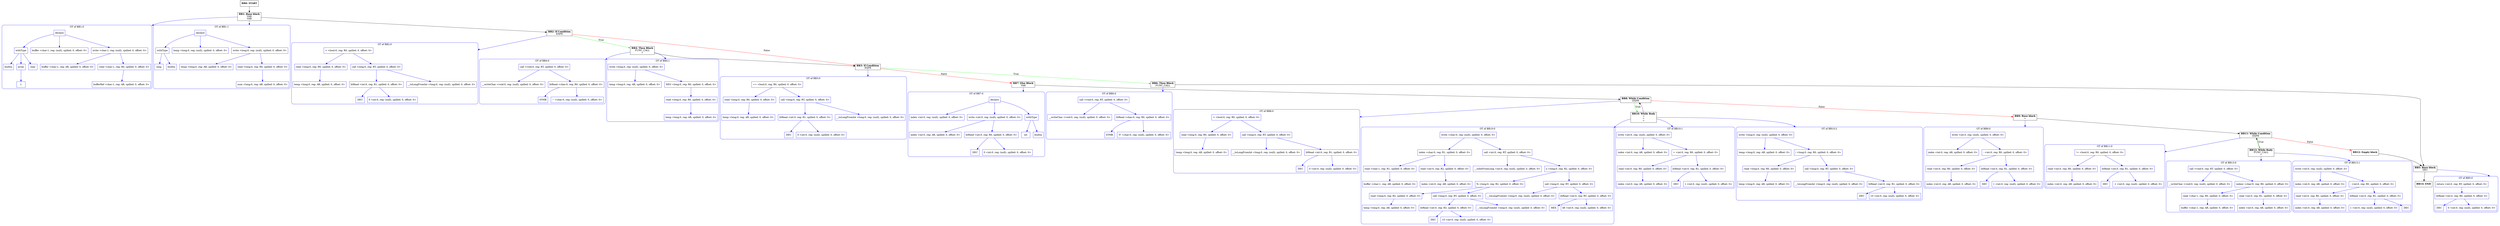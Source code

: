 digraph CFG {
    compound=true;
    graph [splines=true];
    node [shape=rectangle];

    BB14 [label=<<B>BB14: END</B><BR ALIGN="CENTER"/>>];
    BB13 [label=<<B>BB13: While Body</B><BR ALIGN="CENTER"/>FUNC_CALL<BR ALIGN="CENTER"/>=<BR ALIGN="CENTER"/>>];
    subgraph cluster_instruction0 {
        label = "OT of BB13:0";
        style=rounded;
        color=blue;
        entry0 [shape=point, style=invis];
        node0 [label="call <void:0, reg: RT, spilled: 0, offset: 0>", color=blue];
        node1 [label="__writeChar <void:0, reg: (null), spilled: 0, offset: 0>", color=blue];
        node0 -> node1[color=blue];
        node2 [label="indexr <char:0, reg: R0, spilled: 0, offset: 0>", color=blue];
        node3 [label="read <char:1, reg: R0, spilled: 0, offset: 0>", color=blue];
        node4 [label="buffer <char:1, reg: AR, spilled: 0, offset: 0>", color=blue];
        node3 -> node4[color=blue];
        node2 -> node3[color=blue];
        node5 [label="read <int:0, reg: R1, spilled: 0, offset: 0>", color=blue];
        node6 [label="index <int:0, reg: AR, spilled: 0, offset: 0>", color=blue];
        node5 -> node6[color=blue];
        node2 -> node5[color=blue];
        node0 -> node2[color=blue];
    }
    BB13 -> entry0 [lhead=cluster_instruction0, color=blue];
    subgraph cluster_instruction1 {
        label = "OT of BB13:1";
        style=rounded;
        color=blue;
        entry1 [shape=point, style=invis];
        node7 [label="write <int:0, reg: (null), spilled: 0, offset: 0>", color=blue];
        node8 [label="index <int:0, reg: AR, spilled: 0, offset: 0>", color=blue];
        node7 -> node8[color=blue];
        node9 [label="- <int:0, reg: R0, spilled: 0, offset: 0>", color=blue];
        node10 [label="read <int:0, reg: R0, spilled: 0, offset: 0>", color=blue];
        node11 [label="index <int:0, reg: AR, spilled: 0, offset: 0>", color=blue];
        node10 -> node11[color=blue];
        node9 -> node10[color=blue];
        node12 [label="litRead <int:0, reg: R1, spilled: 0, offset: 0>", color=blue];
        node13 [label="DEC", color=blue];
        node12 -> node13[color=blue];
        node14 [label="1 <int:0, reg: (null), spilled: 0, offset: 0>", color=blue];
        node12 -> node14[color=blue];
        node9 -> node12[color=blue];
        node7 -> node9[color=blue];
    }
    BB13 -> entry1 [lhead=cluster_instruction1, color=blue];
    BB12 [label=<<B>BB12: Empty block</B><BR ALIGN="CENTER"/>>];
    BB11 [label=<<B>BB11: While Condition</B><BR ALIGN="CENTER"/>EXPR<BR ALIGN="CENTER"/>>];
    subgraph cluster_instruction2 {
        label = "OT of BB11:0";
        style=rounded;
        color=blue;
        entry2 [shape=point, style=invis];
        node15 [label="!= <bool:0, reg: R0, spilled: 0, offset: 0>", color=blue];
        node16 [label="read <int:0, reg: R0, spilled: 0, offset: 0>", color=blue];
        node17 [label="index <int:0, reg: AR, spilled: 0, offset: 0>", color=blue];
        node16 -> node17[color=blue];
        node15 -> node16[color=blue];
        node18 [label="litRead <int:0, reg: R1, spilled: 0, offset: 0>", color=blue];
        node19 [label="DEC", color=blue];
        node18 -> node19[color=blue];
        node20 [label="-1 <int:0, reg: (null), spilled: 0, offset: 0>", color=blue];
        node18 -> node20[color=blue];
        node15 -> node18[color=blue];
    }
    BB11 -> entry2 [lhead=cluster_instruction2, color=blue];
    BB10 [label=<<B>BB10: While Body</B><BR ALIGN="CENTER"/>=<BR ALIGN="CENTER"/>=<BR ALIGN="CENTER"/>=<BR ALIGN="CENTER"/>>];
    subgraph cluster_instruction3 {
        label = "OT of BB10:0";
        style=rounded;
        color=blue;
        entry3 [shape=point, style=invis];
        node21 [label="write <char:0, reg: (null), spilled: 0, offset: 0>", color=blue];
        node22 [label="index <char:0, reg: R1, spilled: 0, offset: 0>", color=blue];
        node23 [label="read <char:1, reg: R1, spilled: 0, offset: 0>", color=blue];
        node24 [label="buffer <char:1, reg: AR, spilled: 0, offset: 0>", color=blue];
        node23 -> node24[color=blue];
        node22 -> node23[color=blue];
        node25 [label="read <int:0, reg: R2, spilled: 0, offset: 0>", color=blue];
        node26 [label="index <int:0, reg: AR, spilled: 0, offset: 0>", color=blue];
        node25 -> node26[color=blue];
        node22 -> node25[color=blue];
        node21 -> node22[color=blue];
        node27 [label="call <int:0, reg: RT, spilled: 0, offset: 0>", color=blue];
        node28 [label="__toIntFromLong <int:0, reg: (null), spilled: 0, offset: 0>", color=blue];
        node27 -> node28[color=blue];
        node29 [label="|| <long:0, reg: R2, spilled: 0, offset: 0>", color=blue];
        node30 [label="% <long:0, reg: R2, spilled: 0, offset: 0>", color=blue];
        node31 [label="read <long:0, reg: R2, spilled: 0, offset: 0>", color=blue];
        node32 [label="temp <long:0, reg: AR, spilled: 0, offset: 0>", color=blue];
        node31 -> node32[color=blue];
        node30 -> node31[color=blue];
        node33 [label="call <long:0, reg: RT, spilled: 0, offset: 0>", color=blue];
        node34 [label="__toLongFromInt <long:0, reg: (null), spilled: 0, offset: 0>", color=blue];
        node33 -> node34[color=blue];
        node35 [label="litRead <int:0, reg: R3, spilled: 0, offset: 0>", color=blue];
        node36 [label="DEC", color=blue];
        node35 -> node36[color=blue];
        node37 [label="10 <int:0, reg: (null), spilled: 0, offset: 0>", color=blue];
        node35 -> node37[color=blue];
        node33 -> node35[color=blue];
        node30 -> node33[color=blue];
        node29 -> node30[color=blue];
        node38 [label="call <long:0, reg: RT, spilled: 0, offset: 0>", color=blue];
        node39 [label="__toLongFromInt <long:0, reg: (null), spilled: 0, offset: 0>", color=blue];
        node38 -> node39[color=blue];
        node40 [label="litRead <int:0, reg: RT, spilled: 0, offset: 0>", color=blue];
        node41 [label="HEX", color=blue];
        node40 -> node41[color=blue];
        node42 [label="48 <int:0, reg: (null), spilled: 0, offset: 0>", color=blue];
        node40 -> node42[color=blue];
        node38 -> node40[color=blue];
        node29 -> node38[color=blue];
        node27 -> node29[color=blue];
        node21 -> node27[color=blue];
    }
    BB10 -> entry3 [lhead=cluster_instruction3, color=blue];
    subgraph cluster_instruction4 {
        label = "OT of BB10:1";
        style=rounded;
        color=blue;
        entry4 [shape=point, style=invis];
        node43 [label="write <int:0, reg: (null), spilled: 0, offset: 0>", color=blue];
        node44 [label="index <int:0, reg: AR, spilled: 0, offset: 0>", color=blue];
        node43 -> node44[color=blue];
        node45 [label="+ <int:0, reg: R0, spilled: 0, offset: 0>", color=blue];
        node46 [label="read <int:0, reg: R0, spilled: 0, offset: 0>", color=blue];
        node47 [label="index <int:0, reg: AR, spilled: 0, offset: 0>", color=blue];
        node46 -> node47[color=blue];
        node45 -> node46[color=blue];
        node48 [label="litRead <int:0, reg: R1, spilled: 0, offset: 0>", color=blue];
        node49 [label="DEC", color=blue];
        node48 -> node49[color=blue];
        node50 [label="1 <int:0, reg: (null), spilled: 0, offset: 0>", color=blue];
        node48 -> node50[color=blue];
        node45 -> node48[color=blue];
        node43 -> node45[color=blue];
    }
    BB10 -> entry4 [lhead=cluster_instruction4, color=blue];
    subgraph cluster_instruction5 {
        label = "OT of BB10:2";
        style=rounded;
        color=blue;
        entry5 [shape=point, style=invis];
        node51 [label="write <long:0, reg: (null), spilled: 0, offset: 0>", color=blue];
        node52 [label="temp <long:0, reg: AR, spilled: 0, offset: 0>", color=blue];
        node51 -> node52[color=blue];
        node53 [label="/ <long:0, reg: R0, spilled: 0, offset: 0>", color=blue];
        node54 [label="read <long:0, reg: R0, spilled: 0, offset: 0>", color=blue];
        node55 [label="temp <long:0, reg: AR, spilled: 0, offset: 0>", color=blue];
        node54 -> node55[color=blue];
        node53 -> node54[color=blue];
        node56 [label="call <long:0, reg: RT, spilled: 0, offset: 0>", color=blue];
        node57 [label="__toLongFromInt <long:0, reg: (null), spilled: 0, offset: 0>", color=blue];
        node56 -> node57[color=blue];
        node58 [label="litRead <int:0, reg: R1, spilled: 0, offset: 0>", color=blue];
        node59 [label="DEC", color=blue];
        node58 -> node59[color=blue];
        node60 [label="10 <int:0, reg: (null), spilled: 0, offset: 0>", color=blue];
        node58 -> node60[color=blue];
        node56 -> node58[color=blue];
        node53 -> node56[color=blue];
        node51 -> node53[color=blue];
    }
    BB10 -> entry5 [lhead=cluster_instruction5, color=blue];
    BB9 [label=<<B>BB9: Base block</B><BR ALIGN="CENTER"/>=<BR ALIGN="CENTER"/>>];
    subgraph cluster_instruction6 {
        label = "OT of BB9:0";
        style=rounded;
        color=blue;
        entry6 [shape=point, style=invis];
        node61 [label="write <int:0, reg: (null), spilled: 0, offset: 0>", color=blue];
        node62 [label="index <int:0, reg: AR, spilled: 0, offset: 0>", color=blue];
        node61 -> node62[color=blue];
        node63 [label="- <int:0, reg: R0, spilled: 0, offset: 0>", color=blue];
        node64 [label="read <int:0, reg: R0, spilled: 0, offset: 0>", color=blue];
        node65 [label="index <int:0, reg: AR, spilled: 0, offset: 0>", color=blue];
        node64 -> node65[color=blue];
        node63 -> node64[color=blue];
        node66 [label="litRead <int:0, reg: R1, spilled: 0, offset: 0>", color=blue];
        node67 [label="DEC", color=blue];
        node66 -> node67[color=blue];
        node68 [label="1 <int:0, reg: (null), spilled: 0, offset: 0>", color=blue];
        node66 -> node68[color=blue];
        node63 -> node66[color=blue];
        node61 -> node63[color=blue];
    }
    BB9 -> entry6 [lhead=cluster_instruction6, color=blue];
    BB8 [label=<<B>BB8: While Condition</B><BR ALIGN="CENTER"/>EXPR<BR ALIGN="CENTER"/>>];
    subgraph cluster_instruction7 {
        label = "OT of BB8:0";
        style=rounded;
        color=blue;
        entry7 [shape=point, style=invis];
        node69 [label="&gt; <bool:0, reg: R0, spilled: 0, offset: 0>", color=blue];
        node70 [label="read <long:0, reg: R0, spilled: 0, offset: 0>", color=blue];
        node71 [label="temp <long:0, reg: AR, spilled: 0, offset: 0>", color=blue];
        node70 -> node71[color=blue];
        node69 -> node70[color=blue];
        node72 [label="call <long:0, reg: RT, spilled: 0, offset: 0>", color=blue];
        node73 [label="__toLongFromInt <long:0, reg: (null), spilled: 0, offset: 0>", color=blue];
        node72 -> node73[color=blue];
        node74 [label="litRead <int:0, reg: R1, spilled: 0, offset: 0>", color=blue];
        node75 [label="DEC", color=blue];
        node74 -> node75[color=blue];
        node76 [label="0 <int:0, reg: (null), spilled: 0, offset: 0>", color=blue];
        node74 -> node76[color=blue];
        node72 -> node74[color=blue];
        node69 -> node72[color=blue];
    }
    BB8 -> entry7 [lhead=cluster_instruction7, color=blue];
    BB7 [label=<<B>BB7: Else Block</B><BR ALIGN="CENTER"/>VAR<BR ALIGN="CENTER"/>>];
    subgraph cluster_instruction8 {
        label = "OT of BB7:0";
        style=rounded;
        color=blue;
        entry8 [shape=point, style=invis];
        node77 [label="declare", color=blue];
        node78 [label="withType", color=blue];
        node79 [label="int", color=blue];
        node78 -> node79[color=blue];
        node80 [label="builtin", color=blue];
        node78 -> node80[color=blue];
        node77 -> node78[color=blue];
        node81 [label="index <int:0, reg: (null), spilled: 0, offset: 0>", color=blue];
        node77 -> node81[color=blue];
        node82 [label="write <int:0, reg: (null), spilled: 0, offset: 0>", color=blue];
        node83 [label="index <int:0, reg: AR, spilled: 0, offset: 0>", color=blue];
        node82 -> node83[color=blue];
        node84 [label="litRead <int:0, reg: R0, spilled: 0, offset: 0>", color=blue];
        node85 [label="DEC", color=blue];
        node84 -> node85[color=blue];
        node86 [label="0 <int:0, reg: (null), spilled: 0, offset: 0>", color=blue];
        node84 -> node86[color=blue];
        node82 -> node84[color=blue];
        node77 -> node82[color=blue];
    }
    BB7 -> entry8 [lhead=cluster_instruction8, color=blue];
    BB6 [label=<<B>BB6: Then Block</B><BR ALIGN="CENTER"/>FUNC_CALL<BR ALIGN="CENTER"/>>];
    subgraph cluster_instruction9 {
        label = "OT of BB6:0";
        style=rounded;
        color=blue;
        entry9 [shape=point, style=invis];
        node87 [label="call <void:0, reg: RT, spilled: 0, offset: 0>", color=blue];
        node88 [label="__writeChar <void:0, reg: (null), spilled: 0, offset: 0>", color=blue];
        node87 -> node88[color=blue];
        node89 [label="litRead <char:0, reg: R0, spilled: 0, offset: 0>", color=blue];
        node90 [label="SYMB", color=blue];
        node89 -> node90[color=blue];
        node91 [label="'0' <char:0, reg: (null), spilled: 0, offset: 0>", color=blue];
        node89 -> node91[color=blue];
        node87 -> node89[color=blue];
    }
    BB6 -> entry9 [lhead=cluster_instruction9, color=blue];
    BB5 [label=<<B>BB5: Base block</B><BR ALIGN="CENTER"/>DEC<BR ALIGN="CENTER"/>>];
    subgraph cluster_instruction10 {
        label = "OT of BB5:0";
        style=rounded;
        color=blue;
        entry10 [shape=point, style=invis];
        node92 [label="return <int:0, reg: RT, spilled: 0, offset: 0>", color=blue];
        node93 [label="litRead <int:0, reg: R0, spilled: 0, offset: 0>", color=blue];
        node94 [label="DEC", color=blue];
        node93 -> node94[color=blue];
        node95 [label="0 <int:0, reg: (null), spilled: 0, offset: 0>", color=blue];
        node93 -> node95[color=blue];
        node92 -> node93[color=blue];
    }
    BB5 -> entry10 [lhead=cluster_instruction10, color=blue];
    BB4 [label=<<B>BB4: Then Block</B><BR ALIGN="CENTER"/>FUNC_CALL<BR ALIGN="CENTER"/>=<BR ALIGN="CENTER"/>>];
    subgraph cluster_instruction11 {
        label = "OT of BB4:0";
        style=rounded;
        color=blue;
        entry11 [shape=point, style=invis];
        node96 [label="call <void:0, reg: RT, spilled: 0, offset: 0>", color=blue];
        node97 [label="__writeChar <void:0, reg: (null), spilled: 0, offset: 0>", color=blue];
        node96 -> node97[color=blue];
        node98 [label="litRead <char:0, reg: R0, spilled: 0, offset: 0>", color=blue];
        node99 [label="SYMB", color=blue];
        node98 -> node99[color=blue];
        node100 [label="'-' <char:0, reg: (null), spilled: 0, offset: 0>", color=blue];
        node98 -> node100[color=blue];
        node96 -> node98[color=blue];
    }
    BB4 -> entry11 [lhead=cluster_instruction11, color=blue];
    subgraph cluster_instruction12 {
        label = "OT of BB4:1";
        style=rounded;
        color=blue;
        entry12 [shape=point, style=invis];
        node101 [label="write <long:0, reg: (null), spilled: 0, offset: 0>", color=blue];
        node102 [label="temp <long:0, reg: AR, spilled: 0, offset: 0>", color=blue];
        node101 -> node102[color=blue];
        node103 [label="NEG <long:0, reg: R0, spilled: 0, offset: 0>", color=blue];
        node104 [label="read <long:0, reg: R0, spilled: 0, offset: 0>", color=blue];
        node105 [label="temp <long:0, reg: AR, spilled: 0, offset: 0>", color=blue];
        node104 -> node105[color=blue];
        node103 -> node104[color=blue];
        node101 -> node103[color=blue];
    }
    BB4 -> entry12 [lhead=cluster_instruction12, color=blue];
    BB3 [label=<<B>BB3: If Condition</B><BR ALIGN="CENTER"/>EXPR<BR ALIGN="CENTER"/>>];
    subgraph cluster_instruction13 {
        label = "OT of BB3:0";
        style=rounded;
        color=blue;
        entry13 [shape=point, style=invis];
        node106 [label="== <bool:0, reg: R0, spilled: 0, offset: 0>", color=blue];
        node107 [label="read <long:0, reg: R0, spilled: 0, offset: 0>", color=blue];
        node108 [label="temp <long:0, reg: AR, spilled: 0, offset: 0>", color=blue];
        node107 -> node108[color=blue];
        node106 -> node107[color=blue];
        node109 [label="call <long:0, reg: RT, spilled: 0, offset: 0>", color=blue];
        node110 [label="__toLongFromInt <long:0, reg: (null), spilled: 0, offset: 0>", color=blue];
        node109 -> node110[color=blue];
        node111 [label="litRead <int:0, reg: R1, spilled: 0, offset: 0>", color=blue];
        node112 [label="DEC", color=blue];
        node111 -> node112[color=blue];
        node113 [label="0 <int:0, reg: (null), spilled: 0, offset: 0>", color=blue];
        node111 -> node113[color=blue];
        node109 -> node111[color=blue];
        node106 -> node109[color=blue];
    }
    BB3 -> entry13 [lhead=cluster_instruction13, color=blue];
    BB2 [label=<<B>BB2: If Condition</B><BR ALIGN="CENTER"/>EXPR<BR ALIGN="CENTER"/>>];
    subgraph cluster_instruction14 {
        label = "OT of BB2:0";
        style=rounded;
        color=blue;
        entry14 [shape=point, style=invis];
        node114 [label="&lt; <bool:0, reg: R0, spilled: 0, offset: 0>", color=blue];
        node115 [label="read <long:0, reg: R0, spilled: 0, offset: 0>", color=blue];
        node116 [label="temp <long:0, reg: AR, spilled: 0, offset: 0>", color=blue];
        node115 -> node116[color=blue];
        node114 -> node115[color=blue];
        node117 [label="call <long:0, reg: RT, spilled: 0, offset: 0>", color=blue];
        node118 [label="__toLongFromInt <long:0, reg: (null), spilled: 0, offset: 0>", color=blue];
        node117 -> node118[color=blue];
        node119 [label="litRead <int:0, reg: R1, spilled: 0, offset: 0>", color=blue];
        node120 [label="DEC", color=blue];
        node119 -> node120[color=blue];
        node121 [label="0 <int:0, reg: (null), spilled: 0, offset: 0>", color=blue];
        node119 -> node121[color=blue];
        node117 -> node119[color=blue];
        node114 -> node117[color=blue];
    }
    BB2 -> entry14 [lhead=cluster_instruction14, color=blue];
    BB1 [label=<<B>BB1: Base block</B><BR ALIGN="CENTER"/>VAR<BR ALIGN="CENTER"/>VAR<BR ALIGN="CENTER"/>>];
    subgraph cluster_instruction15 {
        label = "OT of BB1:0";
        style=rounded;
        color=blue;
        entry15 [shape=point, style=invis];
        node122 [label="declare", color=blue];
        node123 [label="withType", color=blue];
        node124 [label="char", color=blue];
        node123 -> node124[color=blue];
        node125 [label="builtin", color=blue];
        node123 -> node125[color=blue];
        node126 [label="array", color=blue];
        node127 [label="1", color=blue];
        node126 -> node127[color=blue];
        node123 -> node126[color=blue];
        node122 -> node123[color=blue];
        node128 [label="buffer <char:1, reg: (null), spilled: 0, offset: 0>", color=blue];
        node122 -> node128[color=blue];
        node129 [label="write <char:1, reg: (null), spilled: 0, offset: 0>", color=blue];
        node130 [label="buffer <char:1, reg: AR, spilled: 0, offset: 0>", color=blue];
        node129 -> node130[color=blue];
        node131 [label="read <char:1, reg: R0, spilled: 0, offset: 0>", color=blue];
        node132 [label="bufferRef <char:1, reg: AR, spilled: 0, offset: 0>", color=blue];
        node131 -> node132[color=blue];
        node129 -> node131[color=blue];
        node122 -> node129[color=blue];
    }
    BB1 -> entry15 [lhead=cluster_instruction15, color=blue];
    subgraph cluster_instruction16 {
        label = "OT of BB1:1";
        style=rounded;
        color=blue;
        entry16 [shape=point, style=invis];
        node133 [label="declare", color=blue];
        node134 [label="withType", color=blue];
        node135 [label="long", color=blue];
        node134 -> node135[color=blue];
        node136 [label="builtin", color=blue];
        node134 -> node136[color=blue];
        node133 -> node134[color=blue];
        node137 [label="temp <long:0, reg: (null), spilled: 0, offset: 0>", color=blue];
        node133 -> node137[color=blue];
        node138 [label="write <long:0, reg: (null), spilled: 0, offset: 0>", color=blue];
        node139 [label="temp <long:0, reg: AR, spilled: 0, offset: 0>", color=blue];
        node138 -> node139[color=blue];
        node140 [label="read <long:0, reg: R0, spilled: 0, offset: 0>", color=blue];
        node141 [label="num <long:0, reg: AR, spilled: 0, offset: 0>", color=blue];
        node140 -> node141[color=blue];
        node138 -> node140[color=blue];
        node133 -> node138[color=blue];
    }
    BB1 -> entry16 [lhead=cluster_instruction16, color=blue];
    BB0 [label=<<B>BB0: START</B><BR ALIGN="CENTER"/>>];

    BB13 -> BB11;
    BB12 -> BB5;
    BB11 -> BB12 [label="False", color=red];
    BB11 -> BB13 [label="True", color=green];
    BB10 -> BB8;
    BB9 -> BB11;
    BB8 -> BB9 [label="False", color=red];
    BB8 -> BB10 [label="True", color=green];
    BB7 -> BB8;
    BB6 -> BB5;
    BB5 -> BB14;
    BB4 -> BB3;
    BB3 -> BB7 [label="False", color=red];
    BB3 -> BB6 [label="True", color=green];
    BB2 -> BB3 [label="False", color=red];
    BB2 -> BB4 [label="True", color=green];
    BB1 -> BB2;
    BB0 -> BB1;
}
